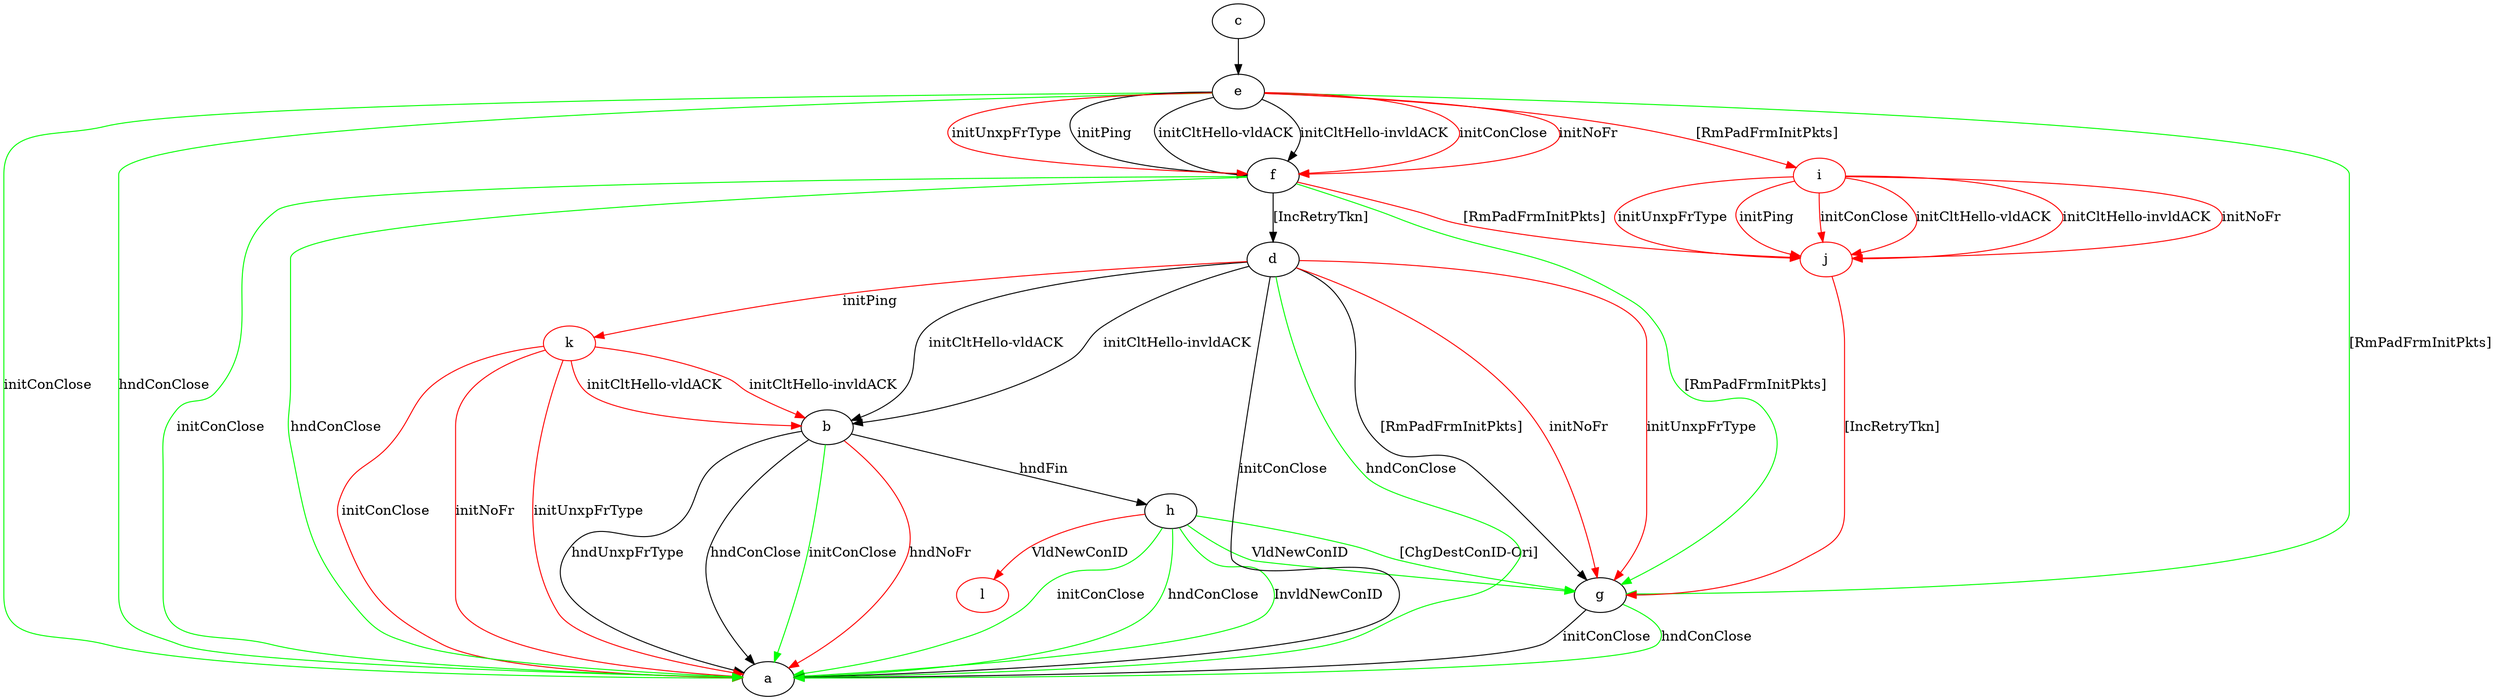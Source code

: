 digraph "" {
	b -> a	[key=0,
		label="hndUnxpFrType "];
	b -> a	[key=1,
		label="hndConClose "];
	b -> a	[key=2,
		color=green,
		label="initConClose "];
	b -> a	[key=3,
		color=red,
		label="hndNoFr "];
	b -> h	[key=0,
		label="hndFin "];
	c -> e	[key=0];
	d -> a	[key=0,
		label="initConClose "];
	d -> a	[key=1,
		color=green,
		label="hndConClose "];
	d -> b	[key=0,
		label="initCltHello-vldACK "];
	d -> b	[key=1,
		label="initCltHello-invldACK "];
	d -> g	[key=0,
		label="[RmPadFrmInitPkts] "];
	d -> g	[key=1,
		color=red,
		label="initNoFr "];
	d -> g	[key=2,
		color=red,
		label="initUnxpFrType "];
	k	[color=red];
	d -> k	[key=0,
		color=red,
		label="initPing "];
	e -> a	[key=0,
		color=green,
		label="initConClose "];
	e -> a	[key=1,
		color=green,
		label="hndConClose "];
	e -> f	[key=0,
		label="initPing "];
	e -> f	[key=1,
		label="initCltHello-vldACK "];
	e -> f	[key=2,
		label="initCltHello-invldACK "];
	e -> f	[key=3,
		color=red,
		label="initConClose "];
	e -> f	[key=4,
		color=red,
		label="initNoFr "];
	e -> f	[key=5,
		color=red,
		label="initUnxpFrType "];
	e -> g	[key=0,
		color=green,
		label="[RmPadFrmInitPkts] "];
	i	[color=red];
	e -> i	[key=0,
		color=red,
		label="[RmPadFrmInitPkts] "];
	f -> a	[key=0,
		color=green,
		label="initConClose "];
	f -> a	[key=1,
		color=green,
		label="hndConClose "];
	f -> d	[key=0,
		label="[IncRetryTkn] "];
	f -> g	[key=0,
		color=green,
		label="[RmPadFrmInitPkts] "];
	j	[color=red];
	f -> j	[key=0,
		color=red,
		label="[RmPadFrmInitPkts] "];
	g -> a	[key=0,
		label="initConClose "];
	g -> a	[key=1,
		color=green,
		label="hndConClose "];
	h -> a	[key=0,
		color=green,
		label="initConClose "];
	h -> a	[key=1,
		color=green,
		label="hndConClose "];
	h -> a	[key=2,
		color=green,
		label="InvldNewConID "];
	h -> g	[key=0,
		color=green,
		label="VldNewConID "];
	h -> g	[key=1,
		color=green,
		label="[ChgDestConID-Ori] "];
	l	[color=red];
	h -> l	[key=0,
		color=red,
		label="VldNewConID "];
	i -> j	[key=0,
		color=red,
		label="initPing "];
	i -> j	[key=1,
		color=red,
		label="initConClose "];
	i -> j	[key=2,
		color=red,
		label="initCltHello-vldACK "];
	i -> j	[key=3,
		color=red,
		label="initCltHello-invldACK "];
	i -> j	[key=4,
		color=red,
		label="initNoFr "];
	i -> j	[key=5,
		color=red,
		label="initUnxpFrType "];
	j -> g	[key=0,
		color=red,
		label="[IncRetryTkn] "];
	k -> a	[key=0,
		color=red,
		label="initConClose "];
	k -> a	[key=1,
		color=red,
		label="initNoFr "];
	k -> a	[key=2,
		color=red,
		label="initUnxpFrType "];
	k -> b	[key=0,
		color=red,
		label="initCltHello-vldACK "];
	k -> b	[key=1,
		color=red,
		label="initCltHello-invldACK "];
}

